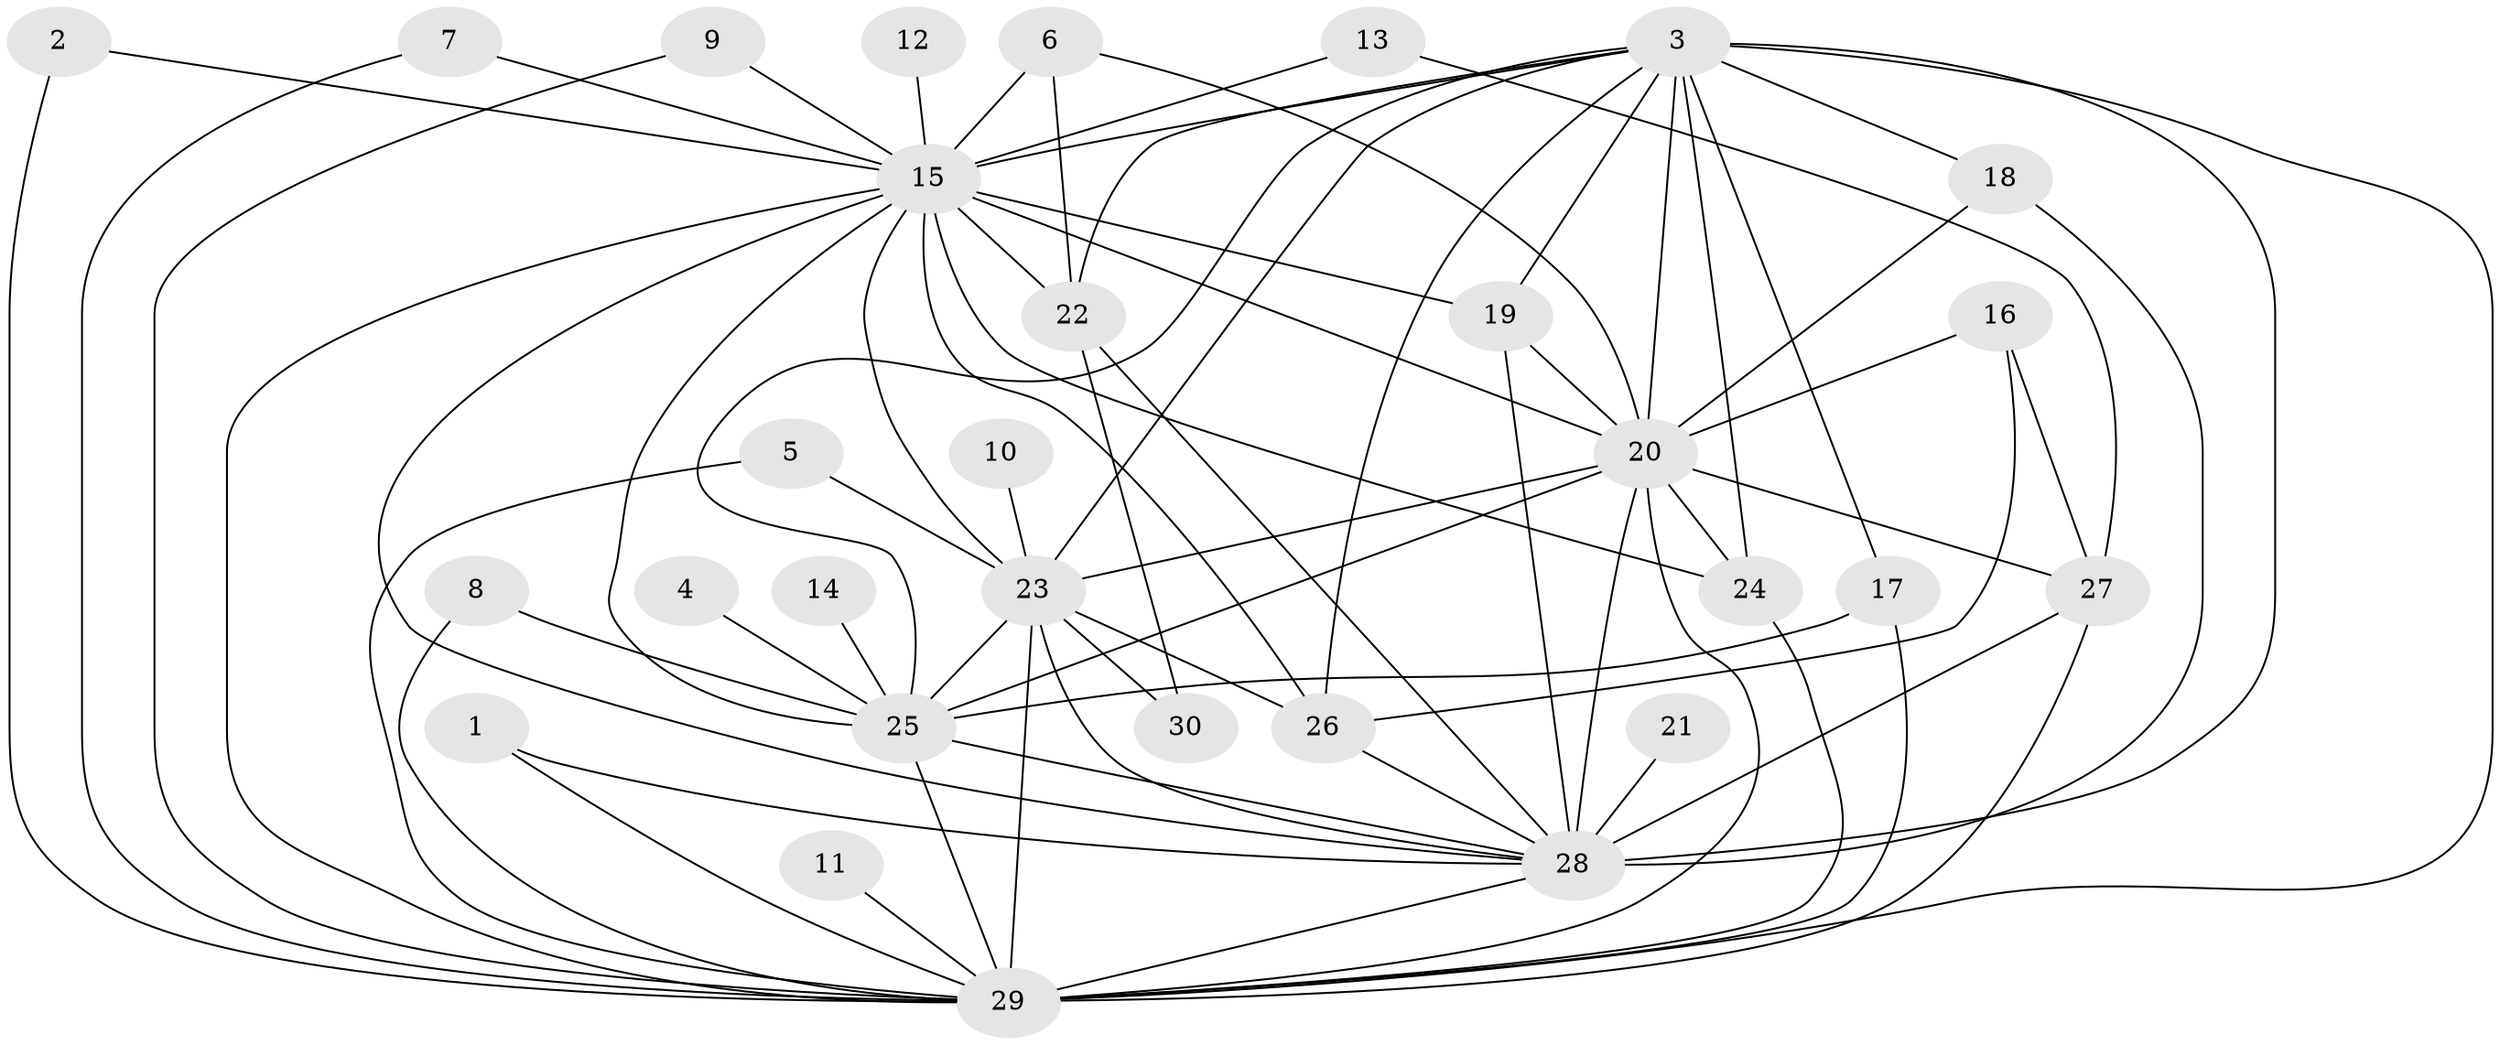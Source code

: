 // original degree distribution, {24: 0.0136986301369863, 26: 0.0136986301369863, 11: 0.0136986301369863, 23: 0.0136986301369863, 15: 0.0136986301369863, 19: 0.0136986301369863, 12: 0.0136986301369863, 18: 0.0273972602739726, 20: 0.0136986301369863, 3: 0.2191780821917808, 2: 0.5753424657534246, 5: 0.0273972602739726, 4: 0.0273972602739726, 6: 0.0136986301369863}
// Generated by graph-tools (version 1.1) at 2025/36/03/04/25 23:36:23]
// undirected, 30 vertices, 73 edges
graph export_dot {
  node [color=gray90,style=filled];
  1;
  2;
  3;
  4;
  5;
  6;
  7;
  8;
  9;
  10;
  11;
  12;
  13;
  14;
  15;
  16;
  17;
  18;
  19;
  20;
  21;
  22;
  23;
  24;
  25;
  26;
  27;
  28;
  29;
  30;
  1 -- 28 [weight=1.0];
  1 -- 29 [weight=1.0];
  2 -- 15 [weight=1.0];
  2 -- 29 [weight=1.0];
  3 -- 15 [weight=3.0];
  3 -- 17 [weight=1.0];
  3 -- 18 [weight=2.0];
  3 -- 19 [weight=1.0];
  3 -- 20 [weight=6.0];
  3 -- 22 [weight=2.0];
  3 -- 23 [weight=5.0];
  3 -- 24 [weight=1.0];
  3 -- 25 [weight=3.0];
  3 -- 26 [weight=1.0];
  3 -- 28 [weight=5.0];
  3 -- 29 [weight=5.0];
  4 -- 25 [weight=1.0];
  5 -- 23 [weight=2.0];
  5 -- 29 [weight=1.0];
  6 -- 15 [weight=1.0];
  6 -- 20 [weight=1.0];
  6 -- 22 [weight=1.0];
  7 -- 15 [weight=1.0];
  7 -- 29 [weight=1.0];
  8 -- 25 [weight=1.0];
  8 -- 29 [weight=1.0];
  9 -- 15 [weight=1.0];
  9 -- 29 [weight=1.0];
  10 -- 23 [weight=1.0];
  11 -- 29 [weight=1.0];
  12 -- 15 [weight=1.0];
  13 -- 15 [weight=1.0];
  13 -- 27 [weight=1.0];
  14 -- 25 [weight=1.0];
  15 -- 19 [weight=1.0];
  15 -- 20 [weight=5.0];
  15 -- 22 [weight=1.0];
  15 -- 23 [weight=1.0];
  15 -- 24 [weight=1.0];
  15 -- 25 [weight=1.0];
  15 -- 26 [weight=2.0];
  15 -- 28 [weight=3.0];
  15 -- 29 [weight=1.0];
  16 -- 20 [weight=1.0];
  16 -- 26 [weight=1.0];
  16 -- 27 [weight=1.0];
  17 -- 25 [weight=3.0];
  17 -- 29 [weight=1.0];
  18 -- 20 [weight=1.0];
  18 -- 28 [weight=1.0];
  19 -- 20 [weight=1.0];
  19 -- 28 [weight=1.0];
  20 -- 23 [weight=2.0];
  20 -- 24 [weight=1.0];
  20 -- 25 [weight=5.0];
  20 -- 27 [weight=3.0];
  20 -- 28 [weight=4.0];
  20 -- 29 [weight=2.0];
  21 -- 28 [weight=1.0];
  22 -- 28 [weight=1.0];
  22 -- 30 [weight=1.0];
  23 -- 25 [weight=1.0];
  23 -- 26 [weight=1.0];
  23 -- 28 [weight=1.0];
  23 -- 29 [weight=3.0];
  23 -- 30 [weight=1.0];
  24 -- 29 [weight=1.0];
  25 -- 28 [weight=2.0];
  25 -- 29 [weight=1.0];
  26 -- 28 [weight=1.0];
  27 -- 28 [weight=1.0];
  27 -- 29 [weight=1.0];
  28 -- 29 [weight=1.0];
}
